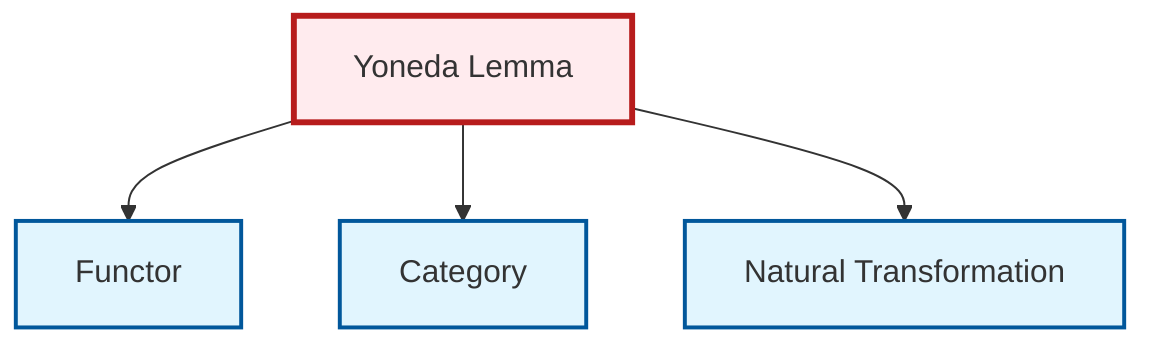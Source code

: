 graph TD
    classDef definition fill:#e1f5fe,stroke:#01579b,stroke-width:2px
    classDef theorem fill:#f3e5f5,stroke:#4a148c,stroke-width:2px
    classDef axiom fill:#fff3e0,stroke:#e65100,stroke-width:2px
    classDef example fill:#e8f5e9,stroke:#1b5e20,stroke-width:2px
    classDef current fill:#ffebee,stroke:#b71c1c,stroke-width:3px
    def-natural-transformation["Natural Transformation"]:::definition
    def-functor["Functor"]:::definition
    def-category["Category"]:::definition
    thm-yoneda["Yoneda Lemma"]:::theorem
    thm-yoneda --> def-functor
    thm-yoneda --> def-category
    thm-yoneda --> def-natural-transformation
    class thm-yoneda current